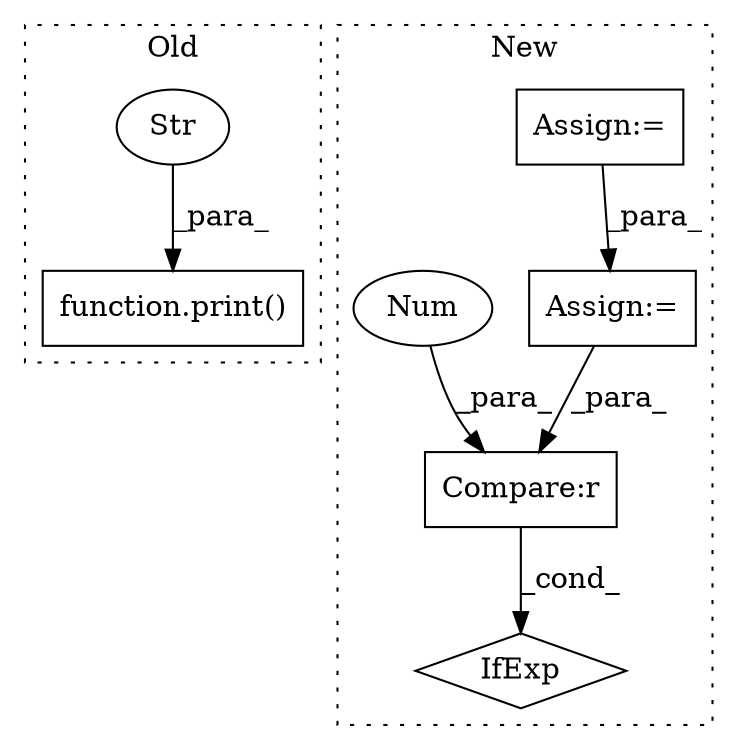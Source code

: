 digraph G {
subgraph cluster0 {
1 [label="function.print()" a="75" s="951,1031" l="6,1" shape="box"];
3 [label="Str" a="66" s="957" l="32" shape="ellipse"];
label = "Old";
style="dotted";
}
subgraph cluster1 {
2 [label="IfExp" a="51" s="1081,1095" l="4,6" shape="diamond"];
4 [label="Compare:r" a="40" s="1085" l="10" shape="box"];
5 [label="Assign:=" a="68" s="981" l="3" shape="box"];
6 [label="Assign:=" a="68" s="888" l="3" shape="box"];
7 [label="Num" a="76" s="1091" l="4" shape="ellipse"];
label = "New";
style="dotted";
}
3 -> 1 [label="_para_"];
4 -> 2 [label="_cond_"];
5 -> 4 [label="_para_"];
6 -> 5 [label="_para_"];
7 -> 4 [label="_para_"];
}